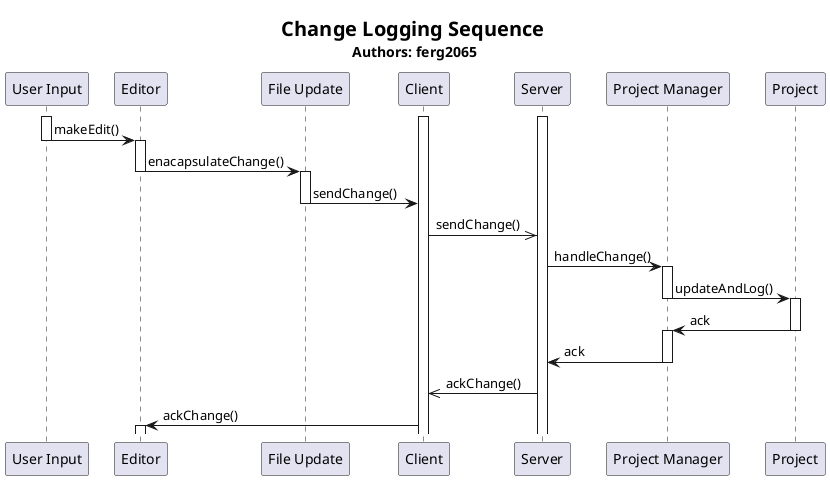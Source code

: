 @startuml
participant "User Input" as ui
participant "Editor" as ed
participant "File Update" as fu
participant "Client" as cl
participant "Server" as sv
participant "Project Manager" as pm
participant "Project" as pr

title <size:20>Change Logging Sequence</size> \nAuthors: ferg2065

activate ui
activate cl
activate sv

ui -> ed : makeEdit()
deactivate ui
activate ed

ed -> fu : enacapsulateChange()
deactivate ed
activate fu

fu -> cl : sendChange()
deactivate fu

cl ->> sv : sendChange()
deactivate ui

sv -> pm : handleChange()
deactivate ui
activate pm

pm -> pr : updateAndLog()
deactivate pm
activate pr

pr -> pm : ack
deactivate pr
activate pm

pm -> sv : ack
deactivate pm

sv ->> cl : ackChange()
deactivate pm

cl -> ed : ackChange()
activate ed
@enduml